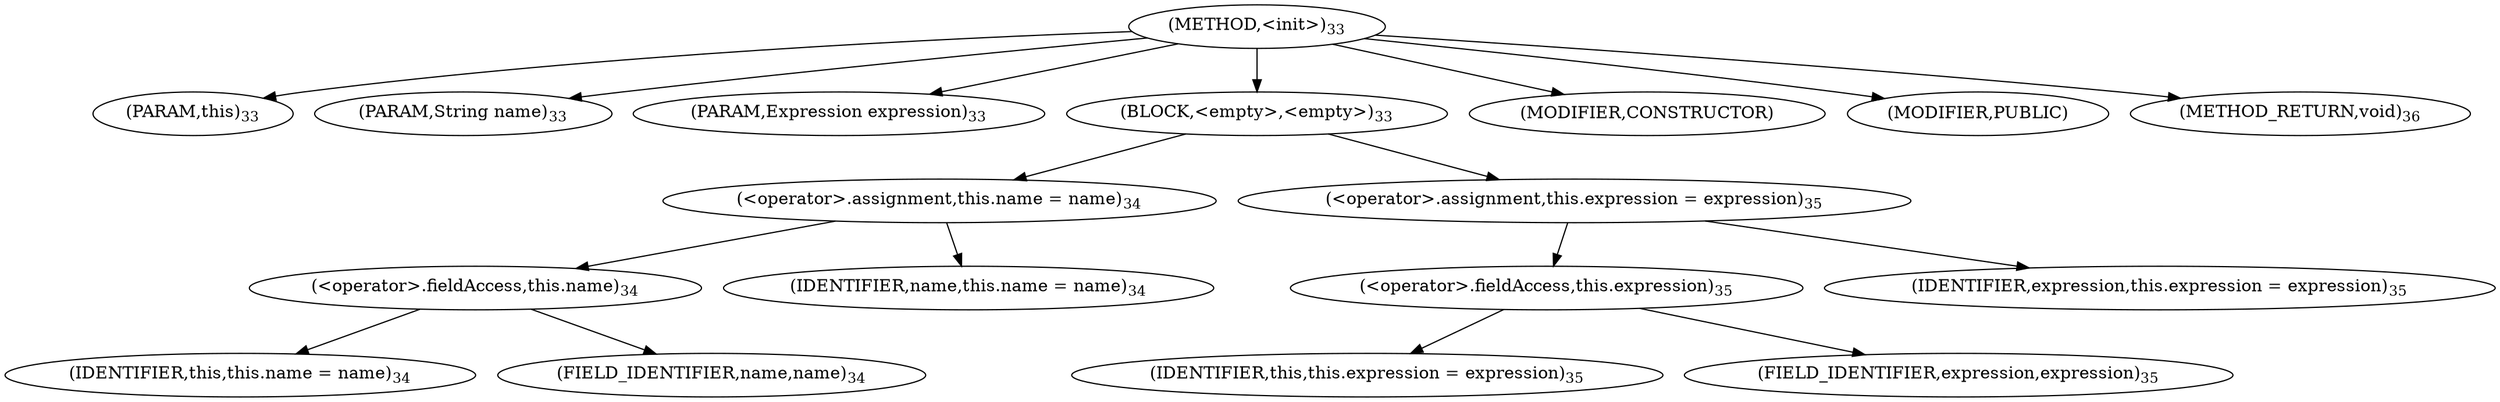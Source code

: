 digraph "&lt;init&gt;" {  
"21" [label = <(METHOD,&lt;init&gt;)<SUB>33</SUB>> ]
"4" [label = <(PARAM,this)<SUB>33</SUB>> ]
"22" [label = <(PARAM,String name)<SUB>33</SUB>> ]
"23" [label = <(PARAM,Expression expression)<SUB>33</SUB>> ]
"24" [label = <(BLOCK,&lt;empty&gt;,&lt;empty&gt;)<SUB>33</SUB>> ]
"25" [label = <(&lt;operator&gt;.assignment,this.name = name)<SUB>34</SUB>> ]
"26" [label = <(&lt;operator&gt;.fieldAccess,this.name)<SUB>34</SUB>> ]
"3" [label = <(IDENTIFIER,this,this.name = name)<SUB>34</SUB>> ]
"27" [label = <(FIELD_IDENTIFIER,name,name)<SUB>34</SUB>> ]
"28" [label = <(IDENTIFIER,name,this.name = name)<SUB>34</SUB>> ]
"29" [label = <(&lt;operator&gt;.assignment,this.expression = expression)<SUB>35</SUB>> ]
"30" [label = <(&lt;operator&gt;.fieldAccess,this.expression)<SUB>35</SUB>> ]
"5" [label = <(IDENTIFIER,this,this.expression = expression)<SUB>35</SUB>> ]
"31" [label = <(FIELD_IDENTIFIER,expression,expression)<SUB>35</SUB>> ]
"32" [label = <(IDENTIFIER,expression,this.expression = expression)<SUB>35</SUB>> ]
"33" [label = <(MODIFIER,CONSTRUCTOR)> ]
"34" [label = <(MODIFIER,PUBLIC)> ]
"35" [label = <(METHOD_RETURN,void)<SUB>36</SUB>> ]
  "21" -> "4" 
  "21" -> "22" 
  "21" -> "23" 
  "21" -> "24" 
  "21" -> "33" 
  "21" -> "34" 
  "21" -> "35" 
  "24" -> "25" 
  "24" -> "29" 
  "25" -> "26" 
  "25" -> "28" 
  "26" -> "3" 
  "26" -> "27" 
  "29" -> "30" 
  "29" -> "32" 
  "30" -> "5" 
  "30" -> "31" 
}
